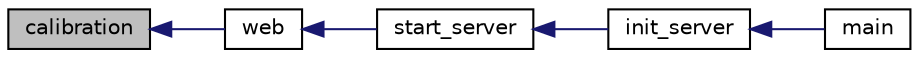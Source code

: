 digraph "calibration"
{
  edge [fontname="Helvetica",fontsize="10",labelfontname="Helvetica",labelfontsize="10"];
  node [fontname="Helvetica",fontsize="10",shape=record];
  rankdir="LR";
  Node1 [label="calibration",height=0.2,width=0.4,color="black", fillcolor="grey75", style="filled", fontcolor="black"];
  Node1 -> Node2 [dir="back",color="midnightblue",fontsize="10",style="solid",fontname="Helvetica"];
  Node2 [label="web",height=0.2,width=0.4,color="black", fillcolor="white", style="filled",URL="$_server_8cpp.html#a977c6768e799306a9617df05cdd3adf2"];
  Node2 -> Node3 [dir="back",color="midnightblue",fontsize="10",style="solid",fontname="Helvetica"];
  Node3 [label="start_server",height=0.2,width=0.4,color="black", fillcolor="white", style="filled",URL="$_server_8cpp.html#af2693a5bca6590f846d4c29004b740ce"];
  Node3 -> Node4 [dir="back",color="midnightblue",fontsize="10",style="solid",fontname="Helvetica"];
  Node4 [label="init_server",height=0.2,width=0.4,color="black", fillcolor="white", style="filled",URL="$_server_8hpp.html#ae881f4027925a626405882e99bb6e71e"];
  Node4 -> Node5 [dir="back",color="midnightblue",fontsize="10",style="solid",fontname="Helvetica"];
  Node5 [label="main",height=0.2,width=0.4,color="black", fillcolor="white", style="filled",URL="$main_8cpp.html#a0ddf1224851353fc92bfbff6f499fa97"];
}
